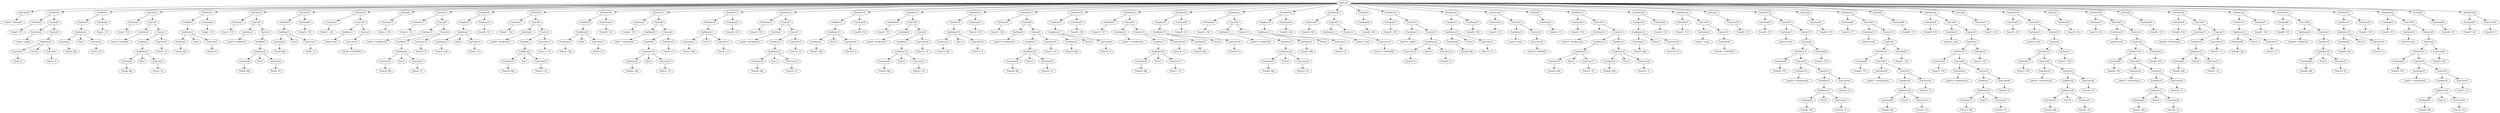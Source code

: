 digraph {
	ordering = out;
	StatMove46 -> ExpTemp97;
	StatMove46 -> ExpConst58;
	ExpTemp96 -> "Temp96: T67";
	ExpList29 -> ExpEseq5;
	ExpConst57 -> "Value57: 12";
	ExpMem34 -> ExpBinary36;
	ExpName29 -> "Label30: print";
	ExpTemp91 -> "Temp91: T65";
	StatMove43 -> ExpMem33;
	StatMove43 -> ExpTemp91;
	ExpMem33 -> ExpBinary35;
	ExpConst55 -> "Value55: 8";
	ExpBinary35 -> ExpTemp90;
	ExpBinary35 -> Plus33;
	ExpBinary35 -> ExpConst55;
	ExpTemp90 -> "Temp90: $fp";
	ExpConst54 -> "Value54: 20";
	ExpBinary34 -> ExpTemp89;
	ExpBinary34 -> Plus32;
	ExpBinary34 -> ExpConst54;
	ExpName28 -> "Label29: Tree@Print";
	StatMove42 -> ExpTemp88;
	StatMove42 -> ExpCall28;
	ExpCall29 -> ExpName29;
	ExpCall29 -> ExpList29;
	StatMove41 -> ExpMem31;
	StatMove41 -> ExpTemp87;
	ExpMem31 -> ExpBinary33;
	ExpConst53 -> "Value53: 8";
	ExpConst52 -> "Value52: 12";
	ExpList27 -> ExpMem30;
	ExpList27 -> ExpConst52;
	ExpMem30 -> ExpBinary32;
	ExpCall27 -> ExpName27;
	ExpCall27 -> ExpList27;
	ExpTemp84 -> "Temp84: T64";
	StatExp8 -> ExpTemp83;
	ExpTemp83 -> "Temp83: T63";
	ExpTemp82 -> "Temp82: T62";
	ExpCall30 -> ExpName30;
	ExpCall30 -> ExpList30;
	ExpTemp92 -> "Temp92: T67";
	ExpConst50 -> "Value50: 12";
	ExpMem29 -> ExpBinary31;
	ExpTemp81 -> "Temp81: $fp";
	ExpCall26 -> ExpName26;
	ExpCall26 -> ExpList26;
	ExpTemp86 -> "Temp86: $fp";
	ExpTemp79 -> "Temp79: T63";
	ExpList25 -> ExpEseq4;
	StatExp7 -> ExpTemp78;
	ExpList23 -> ExpEseq3;
	ExpList24 -> ExpMem28;
	ExpList24 -> ExpConst48;
	ExpConst47 -> "Value47: 20";
	ExpBinary30 -> ExpTemp76;
	ExpBinary30 -> Plus28;
	ExpBinary30 -> ExpConst47;
	ExpCall24 -> ExpName24;
	ExpCall24 -> ExpList24;
	ExpName24 -> "Label25: Tree@Search";
	StatMove37 -> ExpTemp75;
	StatMove37 -> ExpCall24;
	ExpEseq3 -> StatMove37;
	ExpEseq3 -> ExpTemp77;
	StatMove36 -> ExpTemp74;
	StatMove36 -> ExpCall23;
	ExpName25 -> "Label26: print";
	ExpEseq2 -> StatMove35;
	ExpEseq2 -> ExpTemp72;
	ExpConst46 -> "Value46: 16";
	ExpBinary29 -> ExpTemp71;
	ExpBinary29 -> Plus27;
	ExpBinary29 -> ExpConst45;
	ExpList28 -> ExpMem32;
	ExpCall25 -> ExpName25;
	ExpCall25 -> ExpList25;
	ExpTemp71 -> "Temp71: $fp";
	ExpName22 -> "Label23: Tree@Search";
	ExpTemp70 -> "Temp70: T58";
	ExpTemp94 -> "Temp94: $fp";
	ExpTemp73 -> "Temp73: T59";
	ExpCall21 -> ExpName21;
	ExpCall21 -> ExpList21;
	ExpTemp68 -> "Temp68: T57";
	ExpList19 -> ExpEseq1;
	ExpEseq1 -> StatMove33;
	ExpEseq1 -> ExpTemp67;
	ExpConst44 -> "Value44: 12";
	ExpConst43 -> "Value43: 20";
	ExpBinary28 -> ExpTemp66;
	ExpBinary28 -> Plus26;
	ExpBinary28 -> ExpConst43;
	ExpTemp66 -> "Temp66: $fp";
	ExpCall20 -> ExpName20;
	ExpCall20 -> ExpList20;
	StatMove33 -> ExpTemp65;
	StatMove33 -> ExpCall20;
	ExpName19 -> "Label20: print";
	StatExp4 -> ExpTemp63;
	ExpList17 -> ExpEseq0;
	ExpTemp62 -> "Temp62: T54";
	ExpEseq0 -> StatMove31;
	ExpEseq0 -> ExpTemp62;
	ExpList18 -> ExpMem25;
	ExpList18 -> ExpConst42;
	StatExp9 -> ExpTemp96;
	ExpTemp95 -> "Temp95: T66";
	ExpName23 -> "Label24: print";
	ExpMem25 -> ExpBinary27;
	ExpConst56 -> "Value56: 20";
	ExpCall18 -> ExpName18;
	ExpCall18 -> ExpList18;
	StatMove31 -> ExpTemp60;
	StatMove31 -> ExpCall18;
	ExpMem32 -> ExpBinary34;
	ExpTemp60 -> "Temp60: T54";
	ExpList22 -> ExpMem27;
	ExpList22 -> ExpConst46;
	ExpCall17 -> ExpName17;
	ExpCall17 -> ExpList17;
	StatMove30 -> ExpTemp59;
	StatMove30 -> ExpCall17;
	StatMove34 -> ExpTemp69;
	StatMove34 -> ExpCall21;
	ExpTemp59 -> "Temp59: T55";
	StatExp6 -> ExpTemp73;
	ExpConst40 -> "Value40: 100000000";
	ExpCall16 -> ExpName16;
	ExpCall16 -> ExpList16;
	ExpName16 -> "Label17: print";
	ExpTemp56 -> "Temp56: T52";
	ExpTemp64 -> "Temp64: T57";
	ExpMem24 -> ExpBinary26;
	ExpConst39 -> "Value39: 16";
	StatMove35 -> ExpTemp70;
	StatMove35 -> ExpCall22;
	ExpBinary26 -> ExpTemp55;
	ExpBinary26 -> Plus24;
	ExpBinary26 -> ExpConst39;
	ExpCall23 -> ExpName23;
	ExpCall23 -> ExpList23;
	ExpConst38 -> "Value38: 12";
	ExpMem23 -> ExpBinary25;
	ExpBinary25 -> ExpTemp54;
	ExpBinary25 -> Plus23;
	ExpBinary25 -> ExpConst38;
	ExpTemp54 -> "Temp54: $fp";
	ExpList15 -> ExpMem22;
	ExpList15 -> ExpMem23;
	ExpConst37 -> "Value37: 20";
	ExpCall15 -> ExpName15;
	ExpCall15 -> ExpList15;
	ExpName15 -> "Label16: Tree@accept";
	ExpTemp52 -> "Temp52: T52";
	StatExp2 -> ExpTemp51;
	ExpTemp51 -> "Temp51: T51";
	ExpList14 -> ExpConst36;
	ExpCall19 -> ExpName19;
	ExpCall19 -> ExpList19;
	ExpConst36 -> "Value36: 50000000";
	StatMove29 -> ExpTemp57;
	StatMove29 -> ExpCall16;
	ExpName14 -> "Label15: print";
	ExpTemp50 -> "Temp50: T51";
	StatMove25 -> ExpMem21;
	StatMove25 -> ExpTemp49;
	ExpCall22 -> ExpName22;
	ExpCall22 -> ExpList22;
	ExpConst35 -> "Value35: 12";
	ExpTemp48 -> "Temp48: $fp";
	ExpCall28 -> ExpName28;
	ExpCall28 -> ExpList28;
	ExpCall6 -> ExpName6;
	ExpCall6 -> ExpList6;
	ExpTemp10 -> "Temp10: T39";
	ExpMem10 -> ExpBinary11;
	ExpConst30 -> "Value30: 20";
	ExpTemp20 -> "Temp20: T42";
	ExpTemp77 -> "Temp77: T60";
	ExpName0 -> "Label1: malloc";
	StatExp3 -> ExpTemp58;
	ExpConst8 -> "Value8: 100000000";
	ExpMem8 -> ExpBinary9;
	StatMove26 -> ExpTemp50;
	StatMove26 -> ExpCall14;
	ExpMem11 -> ExpBinary12;
	ExpConst15 -> "Value15: 20";
	ExpCall8 -> ExpName8;
	ExpCall8 -> ExpList8;
	ExpTemp72 -> "Temp72: T58";
	StatMove15 -> ExpTemp29;
	StatMove15 -> ExpCall8;
	ExpCall5 -> ExpName5;
	ExpCall5 -> ExpList5;
	ExpTemp23 -> "Temp23: $fp";
	ExpList13 -> ExpBinary22;
	ExpTemp16 -> "Temp16: T41";
	ExpBinary6 -> ExpTemp14;
	ExpBinary6 -> Plus5;
	ExpBinary6 -> ExpConst9;
	StatMove24 -> ExpTemp47;
	StatMove24 -> ExpCall13;
	ExpTemp76 -> "Temp76: $fp";
	ExpTemp14 -> "Temp14: $fp";
	StatMove12 -> ExpMem10;
	StatMove12 -> ExpTemp24;
	ExpConst19 -> "Value19: 12";
	StatMove40 -> ExpTemp84;
	StatMove40 -> ExpCall27;
	ExpCall4 -> ExpName4;
	ExpCall4 -> ExpList4;
	ExpTemp9 -> "Temp9: $fp";
	ExpBinary10 -> ExpTemp22;
	ExpBinary10 -> Plus9;
	ExpBinary10 -> ExpConst15;
	ExpTemp13 -> "Temp13: T41";
	ExpList3 -> ExpConst8;
	ExpTemp63 -> "Temp63: T55";
	ExpList7 -> ExpMem11;
	ExpList7 -> ExpConst19;
	ExpTemp11 -> "Temp11: T40";
	StatMove28 -> ExpMem24;
	StatMove28 -> ExpTemp56;
	ExpName12 -> "Label13: print";
	ExpTemp53 -> "Temp53: $fp";
	ExpTemp19 -> "Temp19: $fp";
	ExpMem28 -> ExpBinary30;
	ExpList16 -> ExpConst40;
	ExpName8 -> "Label9: Tree@Insert";
	StatMove2 -> ExpTemp3;
	StatMove2 -> ExpCall1;
	ExpBinary13 -> ExpTemp27;
	ExpBinary13 -> Plus12;
	ExpBinary13 -> ExpConst20;
	StatExp0 -> ExpTemp12;
	ExpTemp2 -> "Temp2: T37";
	ExpName10 -> "Label11: Tree@Insert";
	ExpConst2 -> "Value2: 20";
	ExpCall2 -> ExpName2;
	ExpCall2 -> ExpList2;
	ExpBinary15 -> ExpTemp31;
	ExpBinary15 -> Plus14;
	ExpBinary15 -> ExpConst23;
	ExpConst11 -> "Value11: 8";
	ExpTemp47 -> "Temp47: T50";
	ExpConst10 -> "Value10: 8";
	ExpBinary1 -> ExpTemp1;
	ExpBinary1 -> Plus0;
	ExpBinary1 -> ExpConst2;
	StatMove5 -> ExpMem4;
	StatMove5 -> ExpTemp10;
	ExpConst14 -> "Value14: 8";
	ExpConst9 -> "Value9: 20";
	ExpTemp65 -> "Temp65: T56";
	ExpCall12 -> ExpName12;
	ExpCall12 -> ExpList12;
	ExpList26 -> ExpMem29;
	ExpList26 -> ExpConst50;
	ExpCall3 -> ExpName3;
	ExpCall3 -> ExpList3;
	ExpConst25 -> "Value25: 28";
	ExpList1 -> ExpMem1;
	ExpList1 -> ExpConst4;
	ExpTemp1 -> "Temp1: $fp";
	ExpBinary4 -> ExpTemp8;
	ExpBinary4 -> Plus3;
	ExpBinary4 -> ExpConst6;
	ExpTemp57 -> "Temp57: T53";
	ExpTemp5 -> "Temp5: $fp";
	ExpBinary17 -> ExpTemp35;
	ExpBinary17 -> Plus16;
	ExpBinary17 -> ExpConst26;
	ExpName2 -> "Label3: Tree@Print";
	ExpList4 -> ExpMem5;
	ExpList4 -> ExpConst10;
	ExpTemp89 -> "Temp89: $fp";
	ExpConst49 -> "Value49: 20";
	ExpTemp27 -> "Temp27: $fp";
	StatMove38 -> ExpTemp79;
	StatMove38 -> ExpCall25;
	StatExp5 -> ExpTemp68;
	ExpBinary0 -> ExpConst0;
	ExpBinary0 -> Times0;
	ExpBinary0 -> ExpConst1;
	ExpCall14 -> ExpName14;
	ExpCall14 -> ExpList14;
	ExpName4 -> "Label5: Tree@Insert";
	StatMove10 -> ExpMem8;
	StatMove10 -> ExpTemp20;
	ExpMem4 -> ExpBinary5;
	ExpBinary11 -> ExpTemp23;
	ExpBinary11 -> Plus10;
	ExpBinary11 -> ExpConst17;
	ExpBinary33 -> ExpTemp86;
	ExpBinary33 -> Plus31;
	ExpBinary33 -> ExpConst53;
	ExpName5 -> "Label6: Tree@Insert";
	ExpConst26 -> "Value26: 8";
	ExpConst18 -> "Value18: 20";
	ExpMem22 -> ExpBinary24;
	ExpMem5 -> ExpBinary6;
	ExpMem16 -> ExpBinary17;
	ExpBinary2 -> ExpTemp4;
	ExpBinary2 -> Plus1;
	ExpBinary2 -> ExpConst3;
	ExpTemp4 -> "Temp4: $fp";
	StatMove7 -> ExpTemp13;
	StatMove7 -> ExpCall4;
	ExpTemp7 -> "Temp7: T39";
	ExpList30 -> ExpMem34;
	ExpList30 -> ExpConst57;
	ExpCall0 -> ExpName0;
	ExpCall0 -> ExpList0;
	ExpTemp12 -> "Temp12: T40";
	ExpMem21 -> ExpBinary23;
	ExpConst23 -> "Value23: 8";
	ExpMem2 -> ExpBinary3;
	ExpBinary22 -> ExpConst33;
	ExpBinary22 -> Times1;
	ExpBinary22 -> ExpConst34;
	ExpTemp33 -> "Temp33: T46";
	ExpConst51 -> "Value51: 20";
	ExpTemp15 -> "Temp15: $fp";
	ExpTemp97 -> "Temp97: $rv";
	ExpBinary20 -> ExpTemp42;
	ExpBinary20 -> Plus19;
	ExpBinary20 -> ExpConst30;
	StatMove8 -> ExpMem6;
	StatMove8 -> ExpTemp16;
	ExpTemp28 -> "Temp28: T44";
	ExpList21 -> ExpEseq2;
	ExpTemp61 -> "Temp61: $fp";
	ExpTemp0 -> "Temp0: T37";
	StatMove19 -> ExpTemp37;
	StatMove19 -> ExpCall10;
	ExpName1 -> "Label2: Tree@Init";
	ExpBinary27 -> ExpTemp61;
	ExpBinary27 -> Plus25;
	ExpBinary27 -> ExpConst41;
	StatMove1 -> ExpMem0;
	StatMove1 -> ExpTemp2;
	ExpList20 -> ExpMem26;
	ExpList20 -> ExpConst44;
	ExpConst12 -> "Value12: 20";
	ExpBinary24 -> ExpTemp53;
	ExpBinary24 -> Plus22;
	ExpBinary24 -> ExpConst37;
	ExpBinary9 -> ExpTemp19;
	ExpBinary9 -> Plus8;
	ExpBinary9 -> ExpConst14;
	ExpTemp8 -> "Temp8: $fp";
	ExpMem15 -> ExpBinary16;
	ExpConst58 -> "Value58: 0";
	ExpConst32 -> "Value32: 100000000";
	ExpConst41 -> "Value41: 20";
	ExpConst1 -> "Value1: 4";
	ExpName3 -> "Label4: print";
	ExpList6 -> ExpMem9;
	ExpList6 -> ExpConst16;
	ExpTemp45 -> "Temp45: T49";
	ExpTemp17 -> "Temp17: T42";
	ExpConst3 -> "Value3: 20";
	ExpTemp21 -> "Temp21: T43";
	ExpConst7 -> "Value7: 8";
	ExpConst4 -> "Value4: 16";
	ExpBinary8 -> ExpTemp18;
	ExpBinary8 -> Plus7;
	ExpBinary8 -> ExpConst12;
	ExpConst5 -> "Value5: 8";
	ExpTemp39 -> "Temp39: $fp";
	StatMove27 -> ExpTemp52;
	StatMove27 -> ExpCall15;
	ExpTemp22 -> "Temp22: $fp";
	ExpList2 -> ExpMem3;
	StatMove3 -> ExpMem2;
	StatMove3 -> ExpTemp6;
	StatMove45 -> ExpTemp93;
	StatMove45 -> ExpCall30;
	ExpTemp74 -> "Temp74: T61";
	StatLabel0 -> "Label0: TV@Start";
	ExpConst24 -> "Value24: 20";
	ExpBinary12 -> ExpTemp26;
	ExpBinary12 -> Plus11;
	ExpBinary12 -> ExpConst18;
	StatMove6 -> ExpTemp11;
	StatMove6 -> ExpCall3;
	ExpCall1 -> ExpName1;
	ExpCall1 -> ExpList1;
	ExpMem19 -> ExpBinary20;
	ExpTemp80 -> "Temp80: T62";
	StatMove32 -> ExpTemp64;
	StatMove32 -> ExpCall19;
	StatMove22 -> ExpMem20;
	StatMove22 -> ExpTemp44;
	ExpConst0 -> "Value0: 6";
	ExpTemp55 -> "Temp55: $fp";
	ExpBinary21 -> ExpTemp43;
	ExpBinary21 -> Plus20;
	ExpBinary21 -> ExpConst31;
	ExpList9 -> ExpMem15;
	ExpList9 -> ExpConst25;
	ExpTemp58 -> "Temp58: T53";
	ExpMem1 -> ExpBinary2;
	ExpConst31 -> "Value31: 8";
	ExpMem9 -> ExpBinary10;
	ExpConst6 -> "Value6: 20";
	ExpEseq4 -> StatMove39;
	ExpEseq4 -> ExpTemp82;
	ExpMem3 -> ExpBinary4;
	ExpBinary7 -> ExpTemp15;
	ExpBinary7 -> Plus6;
	ExpBinary7 -> ExpConst11;
	ExpBinary5 -> ExpTemp9;
	ExpBinary5 -> Plus4;
	ExpBinary5 -> ExpConst7;
	ExpName26 -> "Label27: Tree@Search";
	ExpTemp78 -> "Temp78: T61";
	ExpTemp43 -> "Temp43: $fp";
	ExpMem6 -> ExpBinary7;
	ExpConst16 -> "Value16: 4";
	ExpConst17 -> "Value17: 8";
	ExpList5 -> ExpMem7;
	ExpList5 -> ExpConst13;
	ExpTemp31 -> "Temp31: $fp";
	ExpTemp24 -> "Temp24: T43";
	ExpConst29 -> "Value29: 8";
	ExpTemp25 -> "Temp25: T44";
	ExpName9 -> "Label10: Tree@Insert";
	ExpName20 -> "Label21: Tree@Search";
	StatMove13 -> ExpTemp25;
	StatMove13 -> ExpCall7;
	ExpName7 -> "Label8: Tree@Insert";
	StatMove11 -> ExpTemp21;
	StatMove11 -> ExpCall6;
	ExpTemp44 -> "Temp44: T48";
	ExpCall7 -> ExpName7;
	ExpCall7 -> ExpList7;
	StatMove14 -> ExpMem12;
	StatMove14 -> ExpTemp28;
	ExpTemp26 -> "Temp26: $fp";
	ExpName30 -> "Label31: Tree@Search";
	ExpTemp93 -> "Temp93: T66";
	StatMove39 -> ExpTemp80;
	StatMove39 -> ExpCall26;
	ExpTemp41 -> "Temp41: T48";
	ExpConst20 -> "Value20: 8";
	ExpMem12 -> ExpBinary13;
	ExpBinary23 -> ExpTemp48;
	ExpBinary23 -> Plus21;
	ExpBinary23 -> ExpConst35;
	StatList0 -> StatLabel0;
	StatList0 -> StatMove0;
	StatList0 -> StatMove1;
	StatList0 -> StatMove2;
	StatList0 -> StatMove3;
	StatList0 -> StatMove4;
	StatList0 -> StatMove5;
	StatList0 -> StatMove6;
	StatList0 -> StatExp0;
	StatList0 -> StatMove7;
	StatList0 -> StatMove8;
	StatList0 -> StatMove9;
	StatList0 -> StatMove10;
	StatList0 -> StatMove11;
	StatList0 -> StatMove12;
	StatList0 -> StatMove13;
	StatList0 -> StatMove14;
	StatList0 -> StatMove15;
	StatList0 -> StatMove16;
	StatList0 -> StatMove17;
	StatList0 -> StatMove18;
	StatList0 -> StatMove19;
	StatList0 -> StatMove20;
	StatList0 -> StatMove21;
	StatList0 -> StatMove22;
	StatList0 -> StatMove23;
	StatList0 -> StatExp1;
	StatList0 -> StatMove24;
	StatList0 -> StatMove25;
	StatList0 -> StatMove26;
	StatList0 -> StatExp2;
	StatList0 -> StatMove27;
	StatList0 -> StatMove28;
	StatList0 -> StatMove29;
	StatList0 -> StatExp3;
	StatList0 -> StatMove30;
	StatList0 -> StatExp4;
	StatList0 -> StatMove32;
	StatList0 -> StatExp5;
	StatList0 -> StatMove34;
	StatList0 -> StatExp6;
	StatList0 -> StatMove36;
	StatList0 -> StatExp7;
	StatList0 -> StatMove38;
	StatList0 -> StatExp8;
	StatList0 -> StatMove40;
	StatList0 -> StatMove41;
	StatList0 -> StatMove42;
	StatList0 -> StatMove43;
	StatList0 -> StatMove44;
	StatList0 -> StatExp9;
	StatList0 -> StatMove46;
	StatMove16 -> ExpMem14;
	StatMove16 -> ExpTemp32;
	ExpTemp29 -> "Temp29: T45";
	ExpTemp30 -> "Temp30: $fp";
	StatMove0 -> ExpTemp0;
	StatMove0 -> ExpCall0;
	ExpBinary14 -> ExpTemp30;
	ExpBinary14 -> Plus13;
	ExpBinary14 -> ExpConst21;
	ExpTemp88 -> "Temp88: T65";
	ExpCall9 -> ExpName9;
	ExpCall9 -> ExpList9;
	ExpMem13 -> ExpBinary14;
	ExpTemp75 -> "Temp75: T60";
	ExpList8 -> ExpMem13;
	ExpList8 -> ExpConst22;
	ExpList0 -> ExpBinary0;
	ExpConst22 -> "Value22: 20";
	ExpConst45 -> "Value45: 20";
	ExpTemp67 -> "Temp67: T56";
	ExpBinary3 -> ExpTemp5;
	ExpBinary3 -> Plus2;
	ExpBinary3 -> ExpConst5;
	ExpTemp40 -> "Temp40: T47";
	ExpBinary32 -> ExpTemp85;
	ExpBinary32 -> Plus30;
	ExpBinary32 -> ExpConst51;
	ExpMem14 -> ExpBinary15;
	ExpTemp87 -> "Temp87: T64";
	ExpTemp32 -> "Temp32: T45";
	ExpName27 -> "Label28: Tree@Delete";
	ExpConst42 -> "Value42: 24";
	StatMove17 -> ExpTemp33;
	StatMove17 -> ExpCall9;
	ExpTemp34 -> "Temp34: $fp";
	ExpBinary16 -> ExpTemp34;
	ExpBinary16 -> Plus15;
	ExpBinary16 -> ExpConst24;
	ExpTemp18 -> "Temp18: $fp";
	ExpConst28 -> "Value28: 14";
	StatMove18 -> ExpMem16;
	StatMove18 -> ExpTemp36;
	ExpMem0 -> ExpBinary1;
	ExpTemp36 -> "Temp36: T46";
	ExpTemp69 -> "Temp69: T59";
	ExpTemp37 -> "Temp37: T47";
	ExpName21 -> "Label22: print";
	ExpMem26 -> ExpBinary28;
	ExpCall10 -> ExpName10;
	ExpCall10 -> ExpList10;
	ExpBinary31 -> ExpTemp81;
	ExpBinary31 -> Plus29;
	ExpBinary31 -> ExpConst49;
	ExpName6 -> "Label7: Tree@Insert";
	ExpTemp38 -> "Temp38: $fp";
	ExpTemp3 -> "Temp3: T38";
	ExpTemp6 -> "Temp6: T38";
	ExpBinary18 -> ExpTemp38;
	ExpBinary18 -> Plus17;
	ExpBinary18 -> ExpConst27;
	ExpConst27 -> "Value27: 20";
	ExpMem17 -> ExpBinary18;
	ExpBinary36 -> ExpTemp94;
	ExpBinary36 -> Plus34;
	ExpBinary36 -> ExpConst56;
	ExpList10 -> ExpMem17;
	ExpList10 -> ExpConst28;
	ExpBinary19 -> ExpTemp39;
	ExpBinary19 -> Plus18;
	ExpBinary19 -> ExpConst29;
	ExpEseq5 -> StatMove45;
	ExpEseq5 -> ExpTemp95;
	ExpMem18 -> ExpBinary19;
	ExpName18 -> "Label19: Tree@Search";
	ExpTemp35 -> "Temp35: $fp";
	StatMove23 -> ExpTemp45;
	StatMove23 -> ExpCall12;
	ExpName13 -> "Label14: malloc";
	StatMove20 -> ExpMem18;
	StatMove20 -> ExpTemp40;
	ExpMem27 -> ExpBinary29;
	StatMove21 -> ExpTemp41;
	StatMove21 -> ExpCall11;
	ExpName11 -> "Label12: Tree@Print";
	ExpName17 -> "Label18: print";
	ExpCall11 -> ExpName11;
	ExpCall11 -> ExpList11;
	ExpTemp42 -> "Temp42: $fp";
	ExpList11 -> ExpMem19;
	ExpMem20 -> ExpBinary21;
	StatMove44 -> ExpTemp92;
	StatMove44 -> ExpCall29;
	ExpConst48 -> "Value48: 50";
	ExpList12 -> ExpConst32;
	ExpMem7 -> ExpBinary8;
	ExpConst13 -> "Value13: 24";
	ExpTemp46 -> "Temp46: T49";
	ExpTemp85 -> "Temp85: $fp";
	StatExp1 -> ExpTemp46;
	StatMove9 -> ExpTemp17;
	StatMove9 -> ExpCall5;
	StatMove4 -> ExpTemp7;
	StatMove4 -> ExpCall2;
	ExpCall13 -> ExpName13;
	ExpCall13 -> ExpList13;
	ExpTemp49 -> "Temp49: T50";
	ExpConst21 -> "Value21: 20";
	ExpConst33 -> "Value33: 0";
	ExpConst34 -> "Value34: 4";
}

